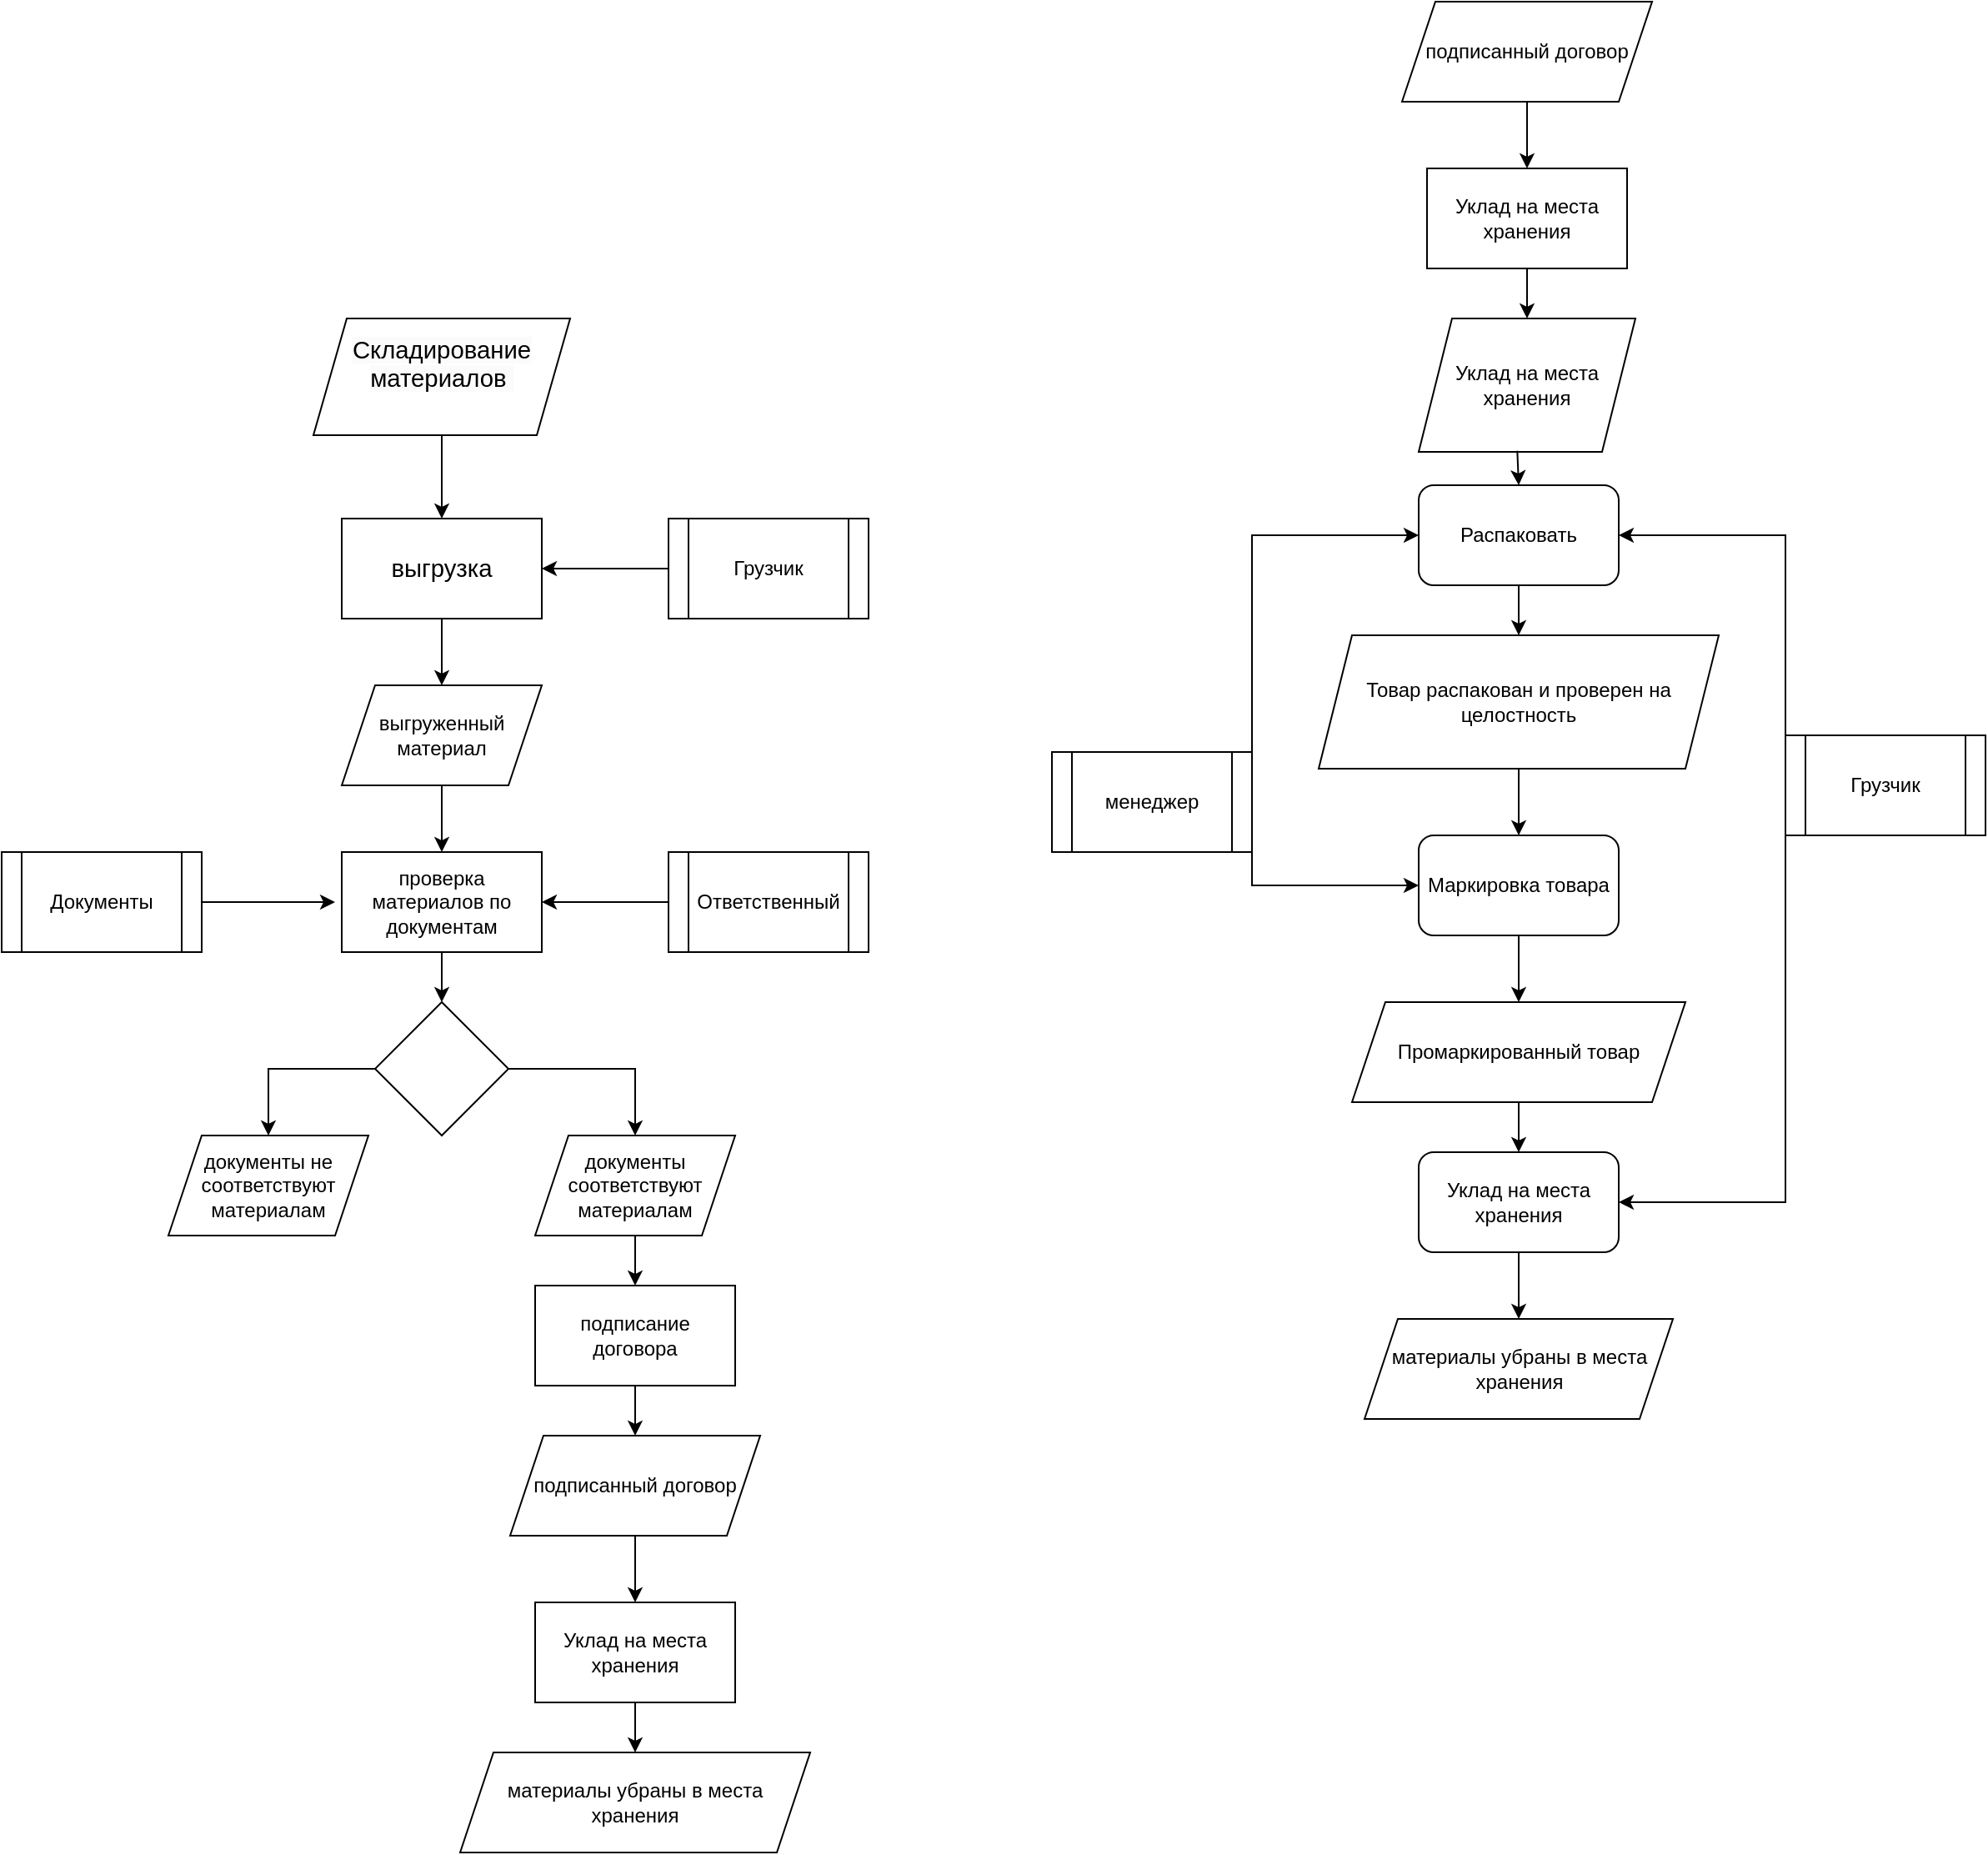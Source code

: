 <mxfile version="24.4.6" type="device">
  <diagram id="COl8ueRZecncPOgyFlMd" name="Страница — 1">
    <mxGraphModel dx="1520" dy="2062" grid="1" gridSize="10" guides="1" tooltips="1" connect="1" arrows="1" fold="1" page="1" pageScale="1" pageWidth="827" pageHeight="1169" background="#ffffff" math="0" shadow="0">
      <root>
        <mxCell id="0" />
        <mxCell id="1" parent="0" />
        <mxCell id="qNs_ZUYFinViznrLB-wq-1" value="&lt;span style=&quot;font-size:11.0pt;mso-bidi-font-size:14.0pt;&lt;br/&gt;line-height:107%;font-family:&amp;quot;Calibri&amp;quot;,sans-serif;mso-ascii-theme-font:minor-latin;&lt;br/&gt;mso-fareast-font-family:DengXian;mso-fareast-theme-font:minor-fareast;&lt;br/&gt;mso-hansi-theme-font:minor-latin;mso-bidi-font-family:&amp;quot;Cordia New&amp;quot;;mso-bidi-theme-font:&lt;br/&gt;minor-bidi;mso-ansi-language:RU;mso-fareast-language:ZH-CN;mso-bidi-language:&lt;br/&gt;TH&quot;&gt;выгрузка&lt;/span&gt;" style="rounded=0;whiteSpace=wrap;html=1;" parent="1" vertex="1">
          <mxGeometry x="354" y="130" width="120" height="60" as="geometry" />
        </mxCell>
        <mxCell id="qNs_ZUYFinViznrLB-wq-2" value="Документы" style="shape=process;whiteSpace=wrap;html=1;backgroundOutline=1;" parent="1" vertex="1">
          <mxGeometry x="150" y="330" width="120" height="60" as="geometry" />
        </mxCell>
        <mxCell id="qNs_ZUYFinViznrLB-wq-3" value="Ответственный" style="shape=process;whiteSpace=wrap;html=1;backgroundOutline=1;" parent="1" vertex="1">
          <mxGeometry x="550" y="330" width="120" height="60" as="geometry" />
        </mxCell>
        <mxCell id="qNs_ZUYFinViznrLB-wq-4" value="Грузчик" style="shape=process;whiteSpace=wrap;html=1;backgroundOutline=1;" parent="1" vertex="1">
          <mxGeometry x="550" y="130" width="120" height="60" as="geometry" />
        </mxCell>
        <mxCell id="qNs_ZUYFinViznrLB-wq-5" value="&#xa;&lt;span style=&quot;color: rgb(0, 0, 0); font-family: Calibri, sans-serif; font-size: 14.667px; font-style: normal; font-variant-ligatures: normal; font-variant-caps: normal; font-weight: 400; letter-spacing: normal; orphans: 2; text-align: center; text-indent: 0px; text-transform: none; widows: 2; word-spacing: 0px; -webkit-text-stroke-width: 0px; white-space: normal; background-color: rgb(251, 251, 251); text-decoration-thickness: initial; text-decoration-style: initial; text-decoration-color: initial; display: inline !important; float: none;&quot;&gt;Складирование материалов&amp;nbsp;&lt;/span&gt;&#xa;&#xa;" style="shape=parallelogram;perimeter=parallelogramPerimeter;whiteSpace=wrap;html=1;fixedSize=1;" parent="1" vertex="1">
          <mxGeometry x="337" y="10" width="154" height="70" as="geometry" />
        </mxCell>
        <mxCell id="qNs_ZUYFinViznrLB-wq-6" value="" style="endArrow=classic;html=1;rounded=0;exitX=0;exitY=0.5;exitDx=0;exitDy=0;entryX=1;entryY=0.5;entryDx=0;entryDy=0;" parent="1" source="qNs_ZUYFinViznrLB-wq-4" target="qNs_ZUYFinViznrLB-wq-1" edge="1">
          <mxGeometry width="50" height="50" relative="1" as="geometry">
            <mxPoint x="460" y="410" as="sourcePoint" />
            <mxPoint x="510" y="360" as="targetPoint" />
          </mxGeometry>
        </mxCell>
        <mxCell id="qNs_ZUYFinViznrLB-wq-7" value="" style="endArrow=classic;html=1;rounded=0;exitX=0.5;exitY=1;exitDx=0;exitDy=0;" parent="1" source="qNs_ZUYFinViznrLB-wq-5" target="qNs_ZUYFinViznrLB-wq-1" edge="1">
          <mxGeometry width="50" height="50" relative="1" as="geometry">
            <mxPoint x="340" y="410" as="sourcePoint" />
            <mxPoint x="390" y="360" as="targetPoint" />
          </mxGeometry>
        </mxCell>
        <mxCell id="qNs_ZUYFinViznrLB-wq-8" value="выгруженный материал" style="shape=parallelogram;perimeter=parallelogramPerimeter;whiteSpace=wrap;html=1;fixedSize=1;" parent="1" vertex="1">
          <mxGeometry x="354" y="230" width="120" height="60" as="geometry" />
        </mxCell>
        <mxCell id="qNs_ZUYFinViznrLB-wq-9" value="" style="endArrow=classic;html=1;rounded=0;exitX=0.5;exitY=1;exitDx=0;exitDy=0;" parent="1" source="qNs_ZUYFinViznrLB-wq-1" target="qNs_ZUYFinViznrLB-wq-8" edge="1">
          <mxGeometry width="50" height="50" relative="1" as="geometry">
            <mxPoint x="340" y="410" as="sourcePoint" />
            <mxPoint x="390" y="360" as="targetPoint" />
          </mxGeometry>
        </mxCell>
        <mxCell id="qNs_ZUYFinViznrLB-wq-10" value="проверка материалов по документам" style="rounded=0;whiteSpace=wrap;html=1;" parent="1" vertex="1">
          <mxGeometry x="354" y="330" width="120" height="60" as="geometry" />
        </mxCell>
        <mxCell id="qNs_ZUYFinViznrLB-wq-11" value="" style="endArrow=classic;html=1;rounded=0;entryX=0.5;entryY=0;entryDx=0;entryDy=0;exitX=0.5;exitY=1;exitDx=0;exitDy=0;" parent="1" source="qNs_ZUYFinViznrLB-wq-8" target="qNs_ZUYFinViznrLB-wq-10" edge="1">
          <mxGeometry width="50" height="50" relative="1" as="geometry">
            <mxPoint x="340" y="410" as="sourcePoint" />
            <mxPoint x="390" y="360" as="targetPoint" />
          </mxGeometry>
        </mxCell>
        <mxCell id="qNs_ZUYFinViznrLB-wq-12" value="" style="endArrow=classic;html=1;rounded=0;exitX=0;exitY=0.5;exitDx=0;exitDy=0;entryX=1;entryY=0.5;entryDx=0;entryDy=0;" parent="1" source="qNs_ZUYFinViznrLB-wq-3" target="qNs_ZUYFinViznrLB-wq-10" edge="1">
          <mxGeometry width="50" height="50" relative="1" as="geometry">
            <mxPoint x="340" y="410" as="sourcePoint" />
            <mxPoint x="480" y="360" as="targetPoint" />
          </mxGeometry>
        </mxCell>
        <mxCell id="qNs_ZUYFinViznrLB-wq-13" value="" style="endArrow=classic;html=1;rounded=0;exitX=1;exitY=0.5;exitDx=0;exitDy=0;" parent="1" source="qNs_ZUYFinViznrLB-wq-2" edge="1">
          <mxGeometry width="50" height="50" relative="1" as="geometry">
            <mxPoint x="340" y="410" as="sourcePoint" />
            <mxPoint x="350" y="360" as="targetPoint" />
          </mxGeometry>
        </mxCell>
        <mxCell id="qNs_ZUYFinViznrLB-wq-14" value="" style="rhombus;whiteSpace=wrap;html=1;" parent="1" vertex="1">
          <mxGeometry x="374" y="420" width="80" height="80" as="geometry" />
        </mxCell>
        <mxCell id="qNs_ZUYFinViznrLB-wq-15" value="" style="endArrow=classic;html=1;rounded=0;entryX=0.5;entryY=0;entryDx=0;entryDy=0;exitX=0.5;exitY=1;exitDx=0;exitDy=0;" parent="1" source="qNs_ZUYFinViznrLB-wq-10" target="qNs_ZUYFinViznrLB-wq-14" edge="1">
          <mxGeometry width="50" height="50" relative="1" as="geometry">
            <mxPoint x="340" y="410" as="sourcePoint" />
            <mxPoint x="390" y="360" as="targetPoint" />
          </mxGeometry>
        </mxCell>
        <mxCell id="qNs_ZUYFinViznrLB-wq-16" value="документы не соответствуют материалам" style="shape=parallelogram;perimeter=parallelogramPerimeter;whiteSpace=wrap;html=1;fixedSize=1;" parent="1" vertex="1">
          <mxGeometry x="250" y="500" width="120" height="60" as="geometry" />
        </mxCell>
        <mxCell id="qNs_ZUYFinViznrLB-wq-17" value="документы соответствуют материалам" style="shape=parallelogram;perimeter=parallelogramPerimeter;whiteSpace=wrap;html=1;fixedSize=1;" parent="1" vertex="1">
          <mxGeometry x="470" y="500" width="120" height="60" as="geometry" />
        </mxCell>
        <mxCell id="qNs_ZUYFinViznrLB-wq-18" value="" style="endArrow=classic;html=1;rounded=0;exitX=0;exitY=0.5;exitDx=0;exitDy=0;entryX=0.5;entryY=0;entryDx=0;entryDy=0;" parent="1" source="qNs_ZUYFinViznrLB-wq-14" target="qNs_ZUYFinViznrLB-wq-16" edge="1">
          <mxGeometry width="50" height="50" relative="1" as="geometry">
            <mxPoint x="370" y="460" as="sourcePoint" />
            <mxPoint x="390" y="360" as="targetPoint" />
            <Array as="points">
              <mxPoint x="310" y="460" />
            </Array>
          </mxGeometry>
        </mxCell>
        <mxCell id="qNs_ZUYFinViznrLB-wq-19" value="" style="endArrow=classic;html=1;rounded=0;exitX=1;exitY=0.5;exitDx=0;exitDy=0;entryX=0.5;entryY=0;entryDx=0;entryDy=0;" parent="1" source="qNs_ZUYFinViznrLB-wq-14" target="qNs_ZUYFinViznrLB-wq-17" edge="1">
          <mxGeometry width="50" height="50" relative="1" as="geometry">
            <mxPoint x="340" y="410" as="sourcePoint" />
            <mxPoint x="390" y="360" as="targetPoint" />
            <Array as="points">
              <mxPoint x="530" y="460" />
            </Array>
          </mxGeometry>
        </mxCell>
        <mxCell id="qNs_ZUYFinViznrLB-wq-20" value="подписание договора" style="rounded=0;whiteSpace=wrap;html=1;" parent="1" vertex="1">
          <mxGeometry x="470" y="590" width="120" height="60" as="geometry" />
        </mxCell>
        <mxCell id="qNs_ZUYFinViznrLB-wq-21" value="" style="endArrow=classic;html=1;rounded=0;entryX=0.5;entryY=0;entryDx=0;entryDy=0;exitX=0.5;exitY=1;exitDx=0;exitDy=0;" parent="1" source="qNs_ZUYFinViznrLB-wq-17" target="qNs_ZUYFinViznrLB-wq-20" edge="1">
          <mxGeometry width="50" height="50" relative="1" as="geometry">
            <mxPoint x="350" y="550" as="sourcePoint" />
            <mxPoint x="400" y="500" as="targetPoint" />
          </mxGeometry>
        </mxCell>
        <mxCell id="qNs_ZUYFinViznrLB-wq-22" value="подписанный договор" style="shape=parallelogram;perimeter=parallelogramPerimeter;whiteSpace=wrap;html=1;fixedSize=1;" parent="1" vertex="1">
          <mxGeometry x="455" y="680" width="150" height="60" as="geometry" />
        </mxCell>
        <mxCell id="qNs_ZUYFinViznrLB-wq-23" value="" style="endArrow=classic;html=1;rounded=0;entryX=0.5;entryY=0;entryDx=0;entryDy=0;exitX=0.5;exitY=1;exitDx=0;exitDy=0;" parent="1" source="qNs_ZUYFinViznrLB-wq-20" target="qNs_ZUYFinViznrLB-wq-22" edge="1">
          <mxGeometry width="50" height="50" relative="1" as="geometry">
            <mxPoint x="350" y="550" as="sourcePoint" />
            <mxPoint x="400" y="500" as="targetPoint" />
          </mxGeometry>
        </mxCell>
        <mxCell id="qNs_ZUYFinViznrLB-wq-24" value="Уклад на места хранения" style="rounded=0;whiteSpace=wrap;html=1;" parent="1" vertex="1">
          <mxGeometry x="470" y="780" width="120" height="60" as="geometry" />
        </mxCell>
        <mxCell id="qNs_ZUYFinViznrLB-wq-25" value="" style="endArrow=classic;html=1;rounded=0;entryX=0.5;entryY=0;entryDx=0;entryDy=0;exitX=0.5;exitY=1;exitDx=0;exitDy=0;" parent="1" source="qNs_ZUYFinViznrLB-wq-22" target="qNs_ZUYFinViznrLB-wq-24" edge="1">
          <mxGeometry width="50" height="50" relative="1" as="geometry">
            <mxPoint x="350" y="660" as="sourcePoint" />
            <mxPoint x="400" y="610" as="targetPoint" />
          </mxGeometry>
        </mxCell>
        <mxCell id="qNs_ZUYFinViznrLB-wq-26" value="материалы убраны в места хранения" style="shape=parallelogram;perimeter=parallelogramPerimeter;whiteSpace=wrap;html=1;fixedSize=1;" parent="1" vertex="1">
          <mxGeometry x="425" y="870" width="210" height="60" as="geometry" />
        </mxCell>
        <mxCell id="qNs_ZUYFinViznrLB-wq-27" value="" style="endArrow=classic;html=1;rounded=0;entryX=0.5;entryY=0;entryDx=0;entryDy=0;exitX=0.5;exitY=1;exitDx=0;exitDy=0;" parent="1" source="qNs_ZUYFinViznrLB-wq-24" target="qNs_ZUYFinViznrLB-wq-26" edge="1">
          <mxGeometry width="50" height="50" relative="1" as="geometry">
            <mxPoint x="360" y="680" as="sourcePoint" />
            <mxPoint x="410" y="630" as="targetPoint" />
          </mxGeometry>
        </mxCell>
        <mxCell id="qNs_ZUYFinViznrLB-wq-28" value="Уклад на места хранения" style="shape=parallelogram;perimeter=parallelogramPerimeter;whiteSpace=wrap;html=1;fixedSize=1;" parent="1" vertex="1">
          <mxGeometry x="1000" y="10" width="130" height="80" as="geometry" />
        </mxCell>
        <mxCell id="qNs_ZUYFinViznrLB-wq-29" value="Распаковать" style="rounded=1;whiteSpace=wrap;html=1;" parent="1" vertex="1">
          <mxGeometry x="1000" y="110" width="120" height="60" as="geometry" />
        </mxCell>
        <mxCell id="qNs_ZUYFinViznrLB-wq-30" value="Товар распакован и проверен на целостность" style="shape=parallelogram;perimeter=parallelogramPerimeter;whiteSpace=wrap;html=1;fixedSize=1;" parent="1" vertex="1">
          <mxGeometry x="940" y="200" width="240" height="80" as="geometry" />
        </mxCell>
        <mxCell id="qNs_ZUYFinViznrLB-wq-31" value="" style="endArrow=classic;html=1;rounded=0;exitX=0.455;exitY=0.992;exitDx=0;exitDy=0;exitPerimeter=0;entryX=0.5;entryY=0;entryDx=0;entryDy=0;" parent="1" source="qNs_ZUYFinViznrLB-wq-28" target="qNs_ZUYFinViznrLB-wq-29" edge="1">
          <mxGeometry width="50" height="50" relative="1" as="geometry">
            <mxPoint x="980" y="330" as="sourcePoint" />
            <mxPoint x="1030" y="280" as="targetPoint" />
          </mxGeometry>
        </mxCell>
        <mxCell id="qNs_ZUYFinViznrLB-wq-32" value="" style="endArrow=classic;html=1;rounded=0;entryX=0.5;entryY=0;entryDx=0;entryDy=0;exitX=0.5;exitY=1;exitDx=0;exitDy=0;" parent="1" source="qNs_ZUYFinViznrLB-wq-29" target="qNs_ZUYFinViznrLB-wq-30" edge="1">
          <mxGeometry width="50" height="50" relative="1" as="geometry">
            <mxPoint x="980" y="330" as="sourcePoint" />
            <mxPoint x="1030" y="280" as="targetPoint" />
          </mxGeometry>
        </mxCell>
        <mxCell id="qNs_ZUYFinViznrLB-wq-33" value="Маркировка товара" style="rounded=1;whiteSpace=wrap;html=1;" parent="1" vertex="1">
          <mxGeometry x="1000" y="320" width="120" height="60" as="geometry" />
        </mxCell>
        <mxCell id="qNs_ZUYFinViznrLB-wq-34" value="" style="endArrow=classic;html=1;rounded=0;entryX=0.5;entryY=0;entryDx=0;entryDy=0;exitX=0.5;exitY=1;exitDx=0;exitDy=0;" parent="1" source="qNs_ZUYFinViznrLB-wq-30" target="qNs_ZUYFinViznrLB-wq-33" edge="1">
          <mxGeometry width="50" height="50" relative="1" as="geometry">
            <mxPoint x="980" y="330" as="sourcePoint" />
            <mxPoint x="1030" y="280" as="targetPoint" />
          </mxGeometry>
        </mxCell>
        <mxCell id="qNs_ZUYFinViznrLB-wq-35" value="Промаркированный товар" style="shape=parallelogram;perimeter=parallelogramPerimeter;whiteSpace=wrap;html=1;fixedSize=1;" parent="1" vertex="1">
          <mxGeometry x="960" y="420" width="200" height="60" as="geometry" />
        </mxCell>
        <mxCell id="qNs_ZUYFinViznrLB-wq-36" value="" style="endArrow=classic;html=1;rounded=0;entryX=0.5;entryY=0;entryDx=0;entryDy=0;exitX=0.5;exitY=1;exitDx=0;exitDy=0;" parent="1" source="qNs_ZUYFinViznrLB-wq-33" target="qNs_ZUYFinViznrLB-wq-35" edge="1">
          <mxGeometry width="50" height="50" relative="1" as="geometry">
            <mxPoint x="820" y="430" as="sourcePoint" />
            <mxPoint x="870" y="380" as="targetPoint" />
          </mxGeometry>
        </mxCell>
        <mxCell id="qNs_ZUYFinViznrLB-wq-37" value="Уклад на места хранения" style="rounded=1;whiteSpace=wrap;html=1;" parent="1" vertex="1">
          <mxGeometry x="1000" y="510" width="120" height="60" as="geometry" />
        </mxCell>
        <mxCell id="qNs_ZUYFinViznrLB-wq-38" value="материалы убраны в места хранения" style="shape=parallelogram;perimeter=parallelogramPerimeter;whiteSpace=wrap;html=1;fixedSize=1;" parent="1" vertex="1">
          <mxGeometry x="967.5" y="610" width="185" height="60" as="geometry" />
        </mxCell>
        <mxCell id="qNs_ZUYFinViznrLB-wq-39" value="" style="endArrow=classic;html=1;rounded=0;entryX=0.5;entryY=0;entryDx=0;entryDy=0;exitX=0.5;exitY=1;exitDx=0;exitDy=0;" parent="1" source="qNs_ZUYFinViznrLB-wq-37" target="qNs_ZUYFinViznrLB-wq-38" edge="1">
          <mxGeometry width="50" height="50" relative="1" as="geometry">
            <mxPoint x="980" y="510" as="sourcePoint" />
            <mxPoint x="1030" y="460" as="targetPoint" />
          </mxGeometry>
        </mxCell>
        <mxCell id="qNs_ZUYFinViznrLB-wq-40" value="" style="endArrow=classic;html=1;rounded=0;entryX=0.5;entryY=0;entryDx=0;entryDy=0;exitX=0.5;exitY=1;exitDx=0;exitDy=0;" parent="1" source="qNs_ZUYFinViznrLB-wq-35" target="qNs_ZUYFinViznrLB-wq-37" edge="1">
          <mxGeometry width="50" height="50" relative="1" as="geometry">
            <mxPoint x="980" y="510" as="sourcePoint" />
            <mxPoint x="1030" y="460" as="targetPoint" />
          </mxGeometry>
        </mxCell>
        <mxCell id="qNs_ZUYFinViznrLB-wq-41" value="менеджер" style="shape=process;whiteSpace=wrap;html=1;backgroundOutline=1;" parent="1" vertex="1">
          <mxGeometry x="780" y="270" width="120" height="60" as="geometry" />
        </mxCell>
        <mxCell id="qNs_ZUYFinViznrLB-wq-42" value="Грузчик" style="shape=process;whiteSpace=wrap;html=1;backgroundOutline=1;" parent="1" vertex="1">
          <mxGeometry x="1220" y="260" width="120" height="60" as="geometry" />
        </mxCell>
        <mxCell id="qNs_ZUYFinViznrLB-wq-43" value="" style="endArrow=classic;html=1;rounded=0;exitX=0;exitY=0.5;exitDx=0;exitDy=0;entryX=1;entryY=0.5;entryDx=0;entryDy=0;" parent="1" source="qNs_ZUYFinViznrLB-wq-42" target="qNs_ZUYFinViznrLB-wq-29" edge="1">
          <mxGeometry width="50" height="50" relative="1" as="geometry">
            <mxPoint x="1040" y="330" as="sourcePoint" />
            <mxPoint x="1090" y="280" as="targetPoint" />
            <Array as="points">
              <mxPoint x="1220" y="140" />
            </Array>
          </mxGeometry>
        </mxCell>
        <mxCell id="qNs_ZUYFinViznrLB-wq-44" value="" style="endArrow=classic;html=1;rounded=0;exitX=0;exitY=0.5;exitDx=0;exitDy=0;entryX=1;entryY=0.5;entryDx=0;entryDy=0;" parent="1" source="qNs_ZUYFinViznrLB-wq-42" target="qNs_ZUYFinViznrLB-wq-37" edge="1">
          <mxGeometry width="50" height="50" relative="1" as="geometry">
            <mxPoint x="1040" y="330" as="sourcePoint" />
            <mxPoint x="1220" y="550" as="targetPoint" />
            <Array as="points">
              <mxPoint x="1220" y="540" />
            </Array>
          </mxGeometry>
        </mxCell>
        <mxCell id="qNs_ZUYFinViznrLB-wq-45" value="" style="endArrow=classic;html=1;rounded=0;exitX=1;exitY=0.5;exitDx=0;exitDy=0;entryX=0;entryY=0.5;entryDx=0;entryDy=0;" parent="1" source="qNs_ZUYFinViznrLB-wq-41" target="qNs_ZUYFinViznrLB-wq-33" edge="1">
          <mxGeometry width="50" height="50" relative="1" as="geometry">
            <mxPoint x="1040" y="330" as="sourcePoint" />
            <mxPoint x="1090" y="280" as="targetPoint" />
            <Array as="points">
              <mxPoint x="900" y="350" />
            </Array>
          </mxGeometry>
        </mxCell>
        <mxCell id="qNs_ZUYFinViznrLB-wq-46" value="" style="endArrow=classic;html=1;rounded=0;entryX=0;entryY=0.5;entryDx=0;entryDy=0;exitX=1;exitY=0.5;exitDx=0;exitDy=0;" parent="1" source="qNs_ZUYFinViznrLB-wq-41" target="qNs_ZUYFinViznrLB-wq-29" edge="1">
          <mxGeometry width="50" height="50" relative="1" as="geometry">
            <mxPoint x="890" y="200" as="sourcePoint" />
            <mxPoint x="940" y="150" as="targetPoint" />
            <Array as="points">
              <mxPoint x="900" y="140" />
            </Array>
          </mxGeometry>
        </mxCell>
        <mxCell id="QK4hoyN_bJOKrjUvdqK2-1" value="подписанный договор" style="shape=parallelogram;perimeter=parallelogramPerimeter;whiteSpace=wrap;html=1;fixedSize=1;" vertex="1" parent="1">
          <mxGeometry x="990" y="-180" width="150" height="60" as="geometry" />
        </mxCell>
        <mxCell id="QK4hoyN_bJOKrjUvdqK2-2" value="Уклад на места хранения" style="rounded=0;whiteSpace=wrap;html=1;" vertex="1" parent="1">
          <mxGeometry x="1005" y="-80" width="120" height="60" as="geometry" />
        </mxCell>
        <mxCell id="QK4hoyN_bJOKrjUvdqK2-3" value="" style="endArrow=classic;html=1;rounded=0;exitX=0.5;exitY=1;exitDx=0;exitDy=0;entryX=0.5;entryY=0;entryDx=0;entryDy=0;" edge="1" parent="1" source="QK4hoyN_bJOKrjUvdqK2-1" target="QK4hoyN_bJOKrjUvdqK2-2">
          <mxGeometry width="50" height="50" relative="1" as="geometry">
            <mxPoint x="1200" y="-10" as="sourcePoint" />
            <mxPoint x="1250" y="-60" as="targetPoint" />
          </mxGeometry>
        </mxCell>
        <mxCell id="QK4hoyN_bJOKrjUvdqK2-4" value="" style="endArrow=classic;html=1;rounded=0;exitX=0.5;exitY=1;exitDx=0;exitDy=0;entryX=0.5;entryY=0;entryDx=0;entryDy=0;" edge="1" parent="1" source="QK4hoyN_bJOKrjUvdqK2-2" target="qNs_ZUYFinViznrLB-wq-28">
          <mxGeometry width="50" height="50" relative="1" as="geometry">
            <mxPoint x="1075" y="-110" as="sourcePoint" />
            <mxPoint x="1075" y="-70" as="targetPoint" />
          </mxGeometry>
        </mxCell>
      </root>
    </mxGraphModel>
  </diagram>
</mxfile>
